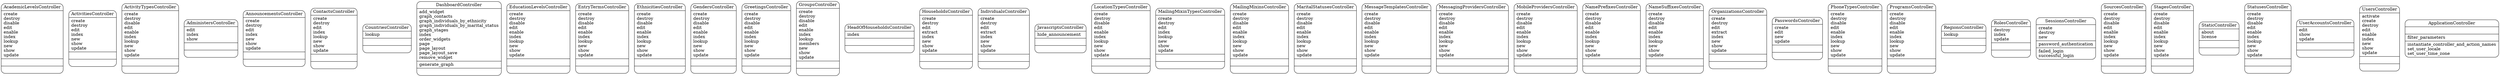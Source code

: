 digraph controllers_diagram {
	graph[overlap=false, splines=true]
	"AcademicLevelsController" [shape=Mrecord, label="{AcademicLevelsController|create\ldestroy\ldisable\ledit\lenable\lindex\llookup\lnew\lshow\lupdate\l|\l|\l}"]
	"ActivitiesController" [shape=Mrecord, label="{ActivitiesController|create\ldestroy\ledit\lindex\lnew\lshow\lupdate\l|\l|\l}"]
	"ActivityTypesController" [shape=Mrecord, label="{ActivityTypesController|create\ldestroy\ldisable\ledit\lenable\lindex\llookup\lnew\lshow\lupdate\l|\l|\l}"]
	"AdministersController" [shape=Mrecord, label="{AdministersController|edit\lindex\lshow\l|\l|\l}"]
	"AnnouncementsController" [shape=Mrecord, label="{AnnouncementsController|create\ldestroy\ledit\lindex\lnew\lshow\lupdate\l|\l|\l}"]
	"ContactsController" [shape=Mrecord, label="{ContactsController|create\ldestroy\ledit\lindex\llookup\lnew\lshow\lupdate\l|\l|\l}"]
	"CountriesController" [shape=Mrecord, label="{CountriesController|lookup\l|\l|\l}"]
	"DashboardController" [shape=Mrecord, label="{DashboardController|add_widget\lgraph_contacts\lgraph_individuals_by_ethnicity\lgraph_individuals_by_marital_status\lgraph_stages\lindex\lorder_widgets\lpage\lpage_layout\lpage_layout_save\lremove_widget\l|generate_graph\l|\l}"]
	"EducationLevelsController" [shape=Mrecord, label="{EducationLevelsController|create\ldestroy\ldisable\ledit\lenable\lindex\llookup\lnew\lshow\lupdate\l|\l|\l}"]
	"EntryTermsController" [shape=Mrecord, label="{EntryTermsController|create\ldestroy\ldisable\ledit\lenable\lindex\llookup\lnew\lshow\lupdate\l|\l|\l}"]
	"EthnicitiesController" [shape=Mrecord, label="{EthnicitiesController|create\ldestroy\ldisable\ledit\lenable\lindex\llookup\lnew\lshow\lupdate\l|\l|\l}"]
	"GendersController" [shape=Mrecord, label="{GendersController|create\ldestroy\ldisable\ledit\lenable\lindex\llookup\lnew\lshow\lupdate\l|\l|\l}"]
	"GreetingsController" [shape=Mrecord, label="{GreetingsController|create\ldestroy\ldisable\ledit\lenable\lindex\llookup\lnew\lshow\lupdate\l|\l|\l}"]
	"GroupsController" [shape=Mrecord, label="{GroupsController|create\ldestroy\ldisable\ledit\lenable\lindex\llookup\lmembers\lnew\lshow\lupdate\l|\l|\l}"]
	"HeadOfHouseholdsController" [shape=Mrecord, label="{HeadOfHouseholdsController|index\l|\l|\l}"]
	"HouseholdsController" [shape=Mrecord, label="{HouseholdsController|create\ldestroy\ledit\lextract\lindex\lnew\lshow\lupdate\l|\l|\l}"]
	"IndividualsController" [shape=Mrecord, label="{IndividualsController|create\ldestroy\ledit\lextract\lindex\lnew\lshow\lupdate\l|\l|\l}"]
	"JavascriptsController" [shape=Mrecord, label="{JavascriptsController|hide_announcement\l|\l|\l}"]
	"LocationTypesController" [shape=Mrecord, label="{LocationTypesController|create\ldestroy\ldisable\ledit\lenable\lindex\llookup\lnew\lshow\lupdate\l|\l|\l}"]
	"MailingMixinTypesController" [shape=Mrecord, label="{MailingMixinTypesController|create\ldestroy\ledit\lindex\llookup\lnew\lshow\lupdate\l|\l|\l}"]
	"MailingMixinsController" [shape=Mrecord, label="{MailingMixinsController|create\ldestroy\ldisable\ledit\lenable\lindex\llookup\lnew\lshow\lupdate\l|\l|\l}"]
	"MaritalStatusesController" [shape=Mrecord, label="{MaritalStatusesController|create\ldestroy\ldisable\ledit\lenable\lindex\llookup\lnew\lshow\lupdate\l|\l|\l}"]
	"MessageTemplatesController" [shape=Mrecord, label="{MessageTemplatesController|create\ldestroy\ldisable\ledit\lenable\lindex\llookup\lnew\lshow\lupdate\l|\l|\l}"]
	"MessagingProvidersController" [shape=Mrecord, label="{MessagingProvidersController|create\ldestroy\ldisable\ledit\lenable\lindex\llookup\lnew\lshow\lupdate\l|\l|\l}"]
	"MobileProvidersController" [shape=Mrecord, label="{MobileProvidersController|create\ldestroy\ldisable\ledit\lenable\lindex\llookup\lnew\lshow\lupdate\l|\l|\l}"]
	"NamePrefixesController" [shape=Mrecord, label="{NamePrefixesController|create\ldestroy\ldisable\ledit\lenable\lindex\llookup\lnew\lshow\lupdate\l|\l|\l}"]
	"NameSuffixesController" [shape=Mrecord, label="{NameSuffixesController|create\ldestroy\ldisable\ledit\lenable\lindex\llookup\lnew\lshow\lupdate\l|\l|\l}"]
	"OrganizationsController" [shape=Mrecord, label="{OrganizationsController|create\ldestroy\ledit\lextract\lindex\lnew\lshow\lupdate\l|\l|\l}"]
	"PasswordsController" [shape=Mrecord, label="{PasswordsController|create\ledit\lnew\lupdate\l|\l|\l}"]
	"PhoneTypesController" [shape=Mrecord, label="{PhoneTypesController|create\ldestroy\ldisable\ledit\lenable\lindex\llookup\lnew\lshow\lupdate\l|\l|\l}"]
	"ProgramsController" [shape=Mrecord, label="{ProgramsController|create\ldestroy\ldisable\ledit\lenable\lindex\llookup\lnew\lshow\lupdate\l|\l|\l}"]
	"RegionsController" [shape=Mrecord, label="{RegionsController|lookup\l|\l|\l}"]
	"RolesController" [shape=Mrecord, label="{RolesController|destroy\lindex\lupdate\l|\l|\l}"]
	"SessionsController" [shape=Mrecord, label="{SessionsController|create\ldestroy\lnew\l|password_authentication\l|failed_login\lsuccessful_login\l}"]
	"SourcesController" [shape=Mrecord, label="{SourcesController|create\ldestroy\ldisable\ledit\lenable\lindex\llookup\lnew\lshow\lupdate\l|\l|\l}"]
	"StagesController" [shape=Mrecord, label="{StagesController|create\ldestroy\ldisable\ledit\lenable\lindex\llookup\lnew\lshow\lupdate\l|\l|\l}"]
	"StaticController" [shape=Mrecord, label="{StaticController|about\llicense\l|\l|\l}"]
	"StatusesController" [shape=Mrecord, label="{StatusesController|create\ldestroy\ldisable\ledit\lenable\lindex\llookup\lnew\lshow\lupdate\l|\l|\l}"]
	"UserAccountsController" [shape=Mrecord, label="{UserAccountsController|edit\lshow\lupdate\l|\l|\l}"]
	"UsersController" [shape=Mrecord, label="{UsersController|activate\lcreate\ldestroy\ledit\lenable\lindex\lnew\lshow\lupdate\l|\l|\l}"]
	"ApplicationController" [shape=Mrecord, label="{ApplicationController|\l|filter_parameters\l|instantiate_controller_and_action_names\lset_user_locale\lset_user_time_zone\l}"]
}

